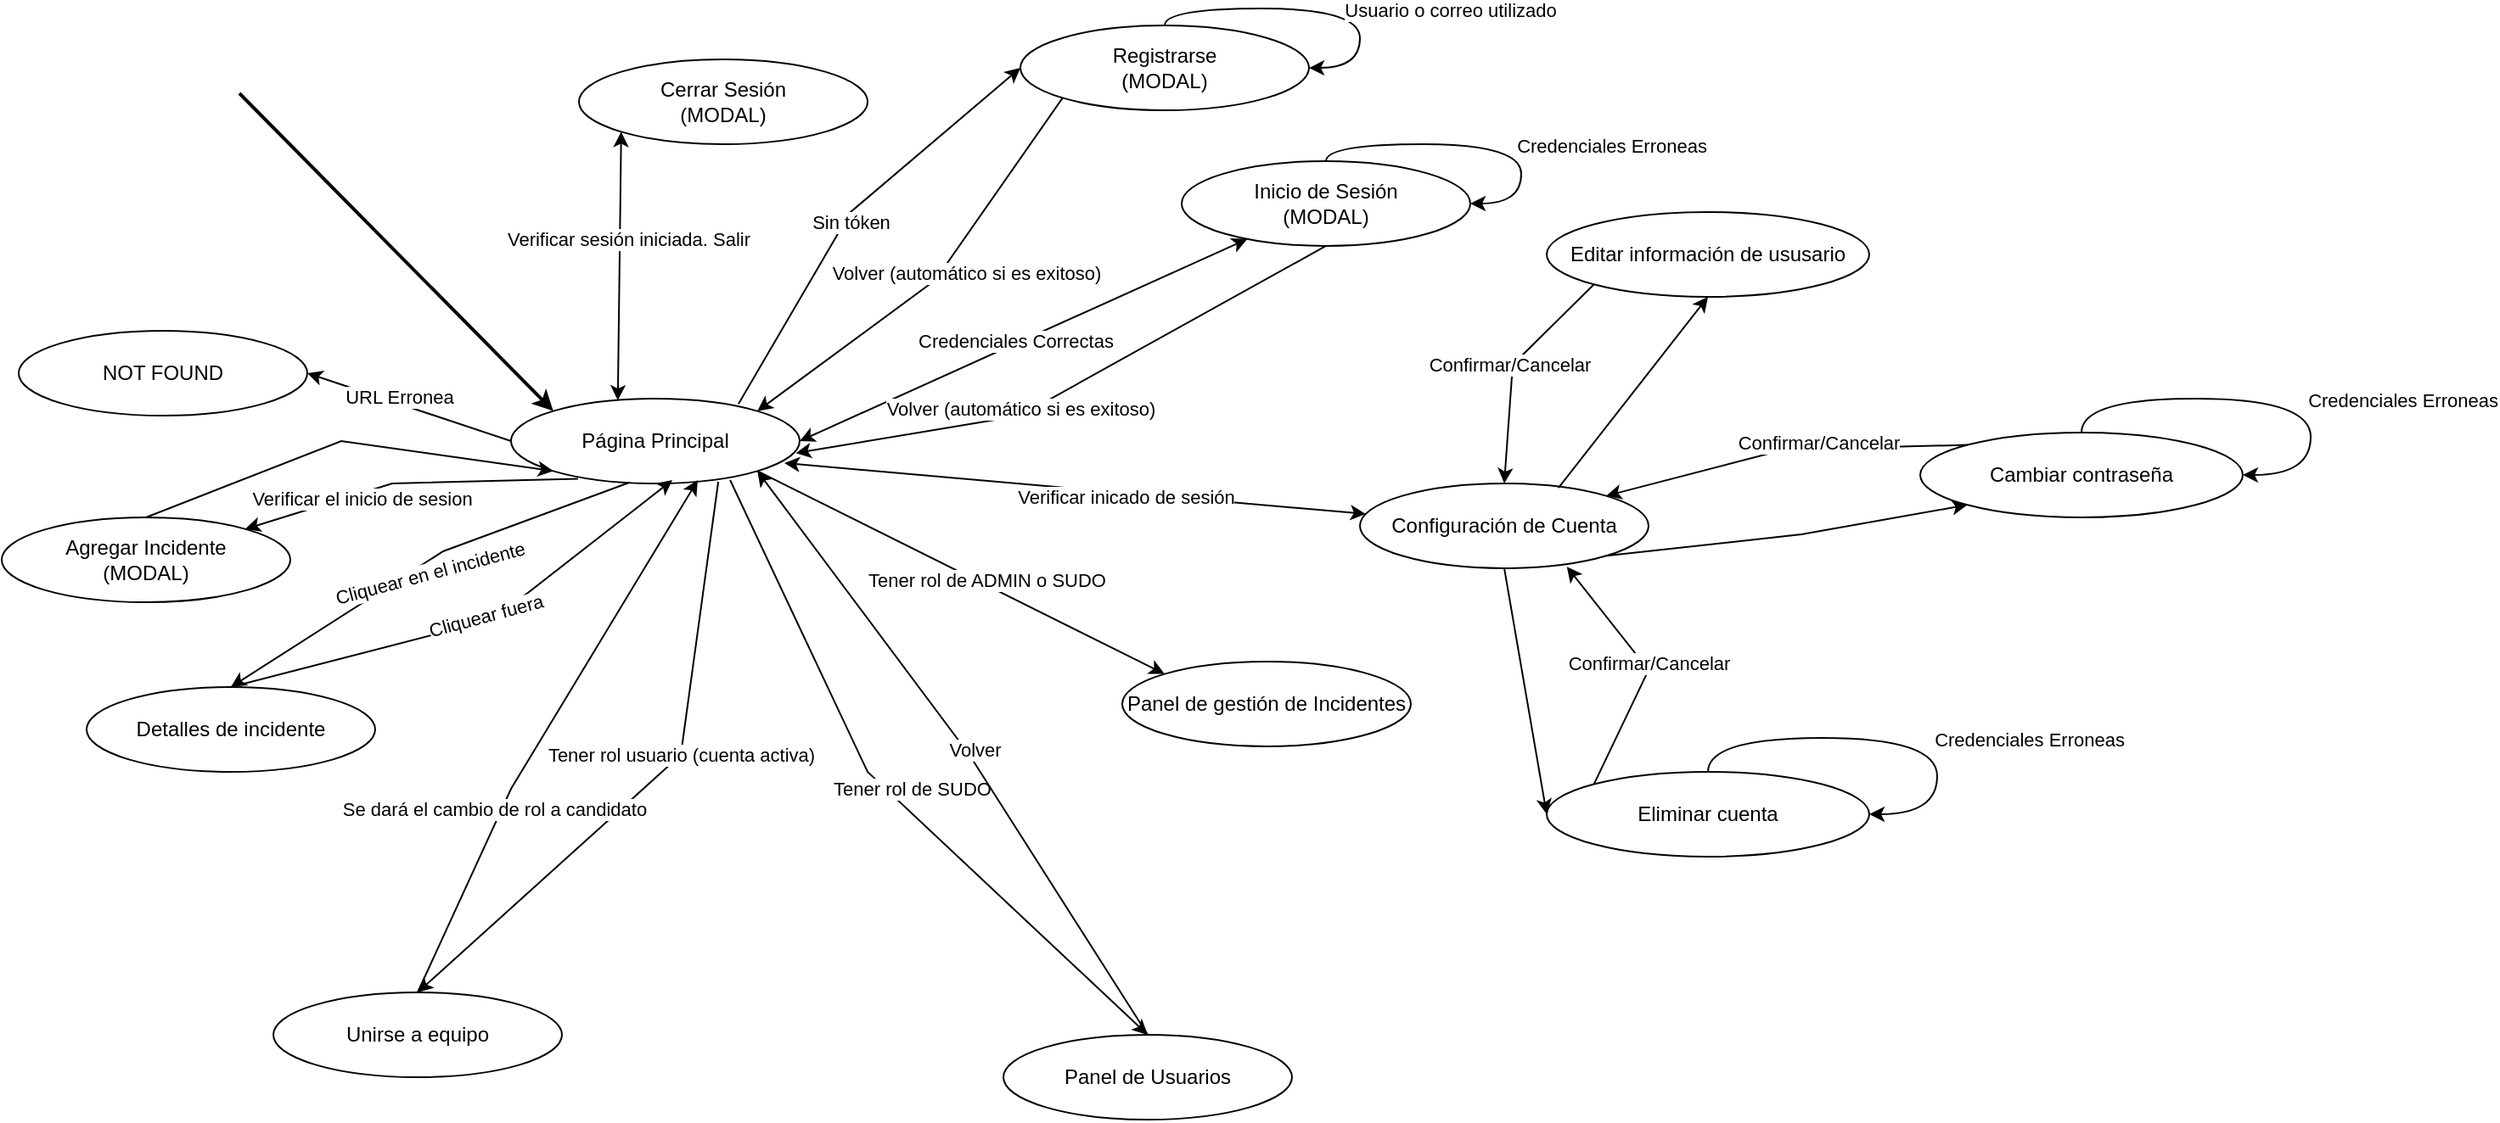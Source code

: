 <mxfile version="27.1.6" pages="2">
  <diagram id="QXpVz5kf48hBsTelKWeT" name="Navegación">
    <mxGraphModel grid="1" page="1" gridSize="10" guides="1" tooltips="1" connect="1" arrows="1" fold="1" pageScale="1" pageWidth="1920" pageHeight="1200" math="0" shadow="0">
      <root>
        <mxCell id="0" />
        <mxCell id="1" parent="0" />
        <mxCell id="euOIUFX-2tdkrU9297ve-6" style="rounded=0;orthogonalLoop=1;jettySize=auto;html=1;startArrow=classic;startFill=1;entryX=1;entryY=0.5;entryDx=0;entryDy=0;" edge="1" parent="1" source="euOIUFX-2tdkrU9297ve-1" target="euOIUFX-2tdkrU9297ve-5">
          <mxGeometry relative="1" as="geometry" />
        </mxCell>
        <mxCell id="euOIUFX-2tdkrU9297ve-7" value="Credenciales Correctas" style="edgeLabel;html=1;align=center;verticalAlign=middle;resizable=0;points=[];" connectable="0" vertex="1" parent="euOIUFX-2tdkrU9297ve-6">
          <mxGeometry x="0.133" y="-4" relative="1" as="geometry">
            <mxPoint x="14" y="-4" as="offset" />
          </mxGeometry>
        </mxCell>
        <mxCell id="euOIUFX-2tdkrU9297ve-11" value="NOT FOUND" style="ellipse;whiteSpace=wrap;html=1;" vertex="1" parent="1">
          <mxGeometry x="-150" y="160" width="170" height="50" as="geometry" />
        </mxCell>
        <mxCell id="euOIUFX-2tdkrU9297ve-3" style="rounded=0;orthogonalLoop=1;jettySize=auto;html=1;edgeStyle=orthogonalEdgeStyle;elbow=vertical;curved=1;exitX=0.5;exitY=0;exitDx=0;exitDy=0;entryX=1;entryY=0.5;entryDx=0;entryDy=0;" edge="1" parent="1" source="euOIUFX-2tdkrU9297ve-1" target="euOIUFX-2tdkrU9297ve-1">
          <mxGeometry relative="1" as="geometry">
            <mxPoint x="655" y="69.97" as="sourcePoint" />
            <mxPoint x="693.233" y="99.97" as="targetPoint" />
            <Array as="points">
              <mxPoint x="620" y="49.97" />
              <mxPoint x="735" y="49.97" />
              <mxPoint x="735" y="84.97" />
            </Array>
          </mxGeometry>
        </mxCell>
        <mxCell id="euOIUFX-2tdkrU9297ve-4" value="Credenciales Erroneas" style="edgeLabel;html=1;align=center;verticalAlign=middle;resizable=0;points=[];" connectable="0" vertex="1" parent="euOIUFX-2tdkrU9297ve-3">
          <mxGeometry x="0.232" y="-1" relative="1" as="geometry">
            <mxPoint x="61" as="offset" />
          </mxGeometry>
        </mxCell>
        <mxCell id="euOIUFX-2tdkrU9297ve-9" style="rounded=0;orthogonalLoop=1;jettySize=auto;html=1;entryX=0;entryY=1;entryDx=0;entryDy=0;startArrow=classic;startFill=1;exitX=0.37;exitY=0.021;exitDx=0;exitDy=0;exitPerimeter=0;" edge="1" parent="1" source="euOIUFX-2tdkrU9297ve-5" target="euOIUFX-2tdkrU9297ve-8">
          <mxGeometry relative="1" as="geometry" />
        </mxCell>
        <mxCell id="euOIUFX-2tdkrU9297ve-15" value="Verificar sesión iniciada. Salir" style="edgeLabel;html=1;align=center;verticalAlign=middle;resizable=0;points=[];fontFamily=Helvetica;fontSize=11;fontColor=default;labelBackgroundColor=default;" connectable="0" vertex="1" parent="euOIUFX-2tdkrU9297ve-9">
          <mxGeometry x="0.097" y="-4" relative="1" as="geometry">
            <mxPoint x="1" y="-8" as="offset" />
          </mxGeometry>
        </mxCell>
        <mxCell id="euOIUFX-2tdkrU9297ve-13" style="edgeStyle=none;shape=connector;rounded=0;orthogonalLoop=1;jettySize=auto;html=1;entryX=1;entryY=0.5;entryDx=0;entryDy=0;strokeColor=default;align=center;verticalAlign=middle;fontFamily=Helvetica;fontSize=11;fontColor=default;labelBackgroundColor=default;endArrow=classic;exitX=0;exitY=0.5;exitDx=0;exitDy=0;" edge="1" parent="1" source="euOIUFX-2tdkrU9297ve-5" target="euOIUFX-2tdkrU9297ve-11">
          <mxGeometry relative="1" as="geometry" />
        </mxCell>
        <mxCell id="euOIUFX-2tdkrU9297ve-14" value="URL Erronea" style="edgeLabel;html=1;align=center;verticalAlign=middle;resizable=0;points=[];fontFamily=Helvetica;fontSize=11;fontColor=default;labelBackgroundColor=default;" connectable="0" vertex="1" parent="euOIUFX-2tdkrU9297ve-13">
          <mxGeometry x="0.07" y="6" relative="1" as="geometry">
            <mxPoint y="-11" as="offset" />
          </mxGeometry>
        </mxCell>
        <mxCell id="euOIUFX-2tdkrU9297ve-18" style="edgeStyle=none;shape=connector;rounded=0;orthogonalLoop=1;jettySize=auto;html=1;strokeColor=default;align=center;verticalAlign=middle;fontFamily=Helvetica;fontSize=11;fontColor=default;labelBackgroundColor=default;endArrow=classic;startArrow=none;startFill=0;exitX=0.232;exitY=0.946;exitDx=0;exitDy=0;exitPerimeter=0;" edge="1" parent="1" source="euOIUFX-2tdkrU9297ve-5" target="euOIUFX-2tdkrU9297ve-16">
          <mxGeometry relative="1" as="geometry">
            <Array as="points">
              <mxPoint x="70" y="250" />
            </Array>
          </mxGeometry>
        </mxCell>
        <mxCell id="euOIUFX-2tdkrU9297ve-19" value="Verificar el inicio de sesion" style="edgeLabel;html=1;align=center;verticalAlign=middle;resizable=0;points=[];fontFamily=Helvetica;fontSize=11;fontColor=default;labelBackgroundColor=default;rotation=0;" connectable="0" vertex="1" parent="euOIUFX-2tdkrU9297ve-18">
          <mxGeometry x="-0.243" y="-2" relative="1" as="geometry">
            <mxPoint x="-52" y="12" as="offset" />
          </mxGeometry>
        </mxCell>
        <mxCell id="SierOBq4oJQnp51x7Pxe-1" style="edgeStyle=none;shape=connector;rounded=0;orthogonalLoop=1;jettySize=auto;html=1;strokeColor=default;align=center;verticalAlign=middle;fontFamily=Helvetica;fontSize=11;fontColor=default;labelBackgroundColor=default;endArrow=classic;startArrow=classic;startFill=1;exitX=0.947;exitY=0.76;exitDx=0;exitDy=0;exitPerimeter=0;" edge="1" parent="1" source="euOIUFX-2tdkrU9297ve-5" target="euOIUFX-2tdkrU9297ve-21">
          <mxGeometry relative="1" as="geometry" />
        </mxCell>
        <mxCell id="SierOBq4oJQnp51x7Pxe-2" value="Verificar inicado de sesión" style="edgeLabel;html=1;align=center;verticalAlign=middle;resizable=0;points=[];fontFamily=Helvetica;fontSize=11;fontColor=default;labelBackgroundColor=default;" connectable="0" vertex="1" parent="SierOBq4oJQnp51x7Pxe-1">
          <mxGeometry x="0.08" y="1" relative="1" as="geometry">
            <mxPoint x="16" y="5" as="offset" />
          </mxGeometry>
        </mxCell>
        <mxCell id="euOIUFX-2tdkrU9297ve-5" value="Página Principal" style="ellipse;whiteSpace=wrap;html=1;" vertex="1" parent="1">
          <mxGeometry x="140" y="200" width="170" height="50" as="geometry" />
        </mxCell>
        <mxCell id="euOIUFX-2tdkrU9297ve-8" value="Cerrar Sesión&lt;div&gt;(MODAL)&lt;/div&gt;" style="ellipse;whiteSpace=wrap;html=1;" vertex="1" parent="1">
          <mxGeometry x="180" width="170" height="50" as="geometry" />
        </mxCell>
        <mxCell id="euOIUFX-2tdkrU9297ve-1" value="Inicio de Sesión&lt;div&gt;(&lt;span style=&quot;background-color: transparent; color: light-dark(rgb(0, 0, 0), rgb(255, 255, 255));&quot;&gt;MODAL)&lt;/span&gt;&lt;/div&gt;" style="ellipse;whiteSpace=wrap;html=1;" vertex="1" parent="1">
          <mxGeometry x="535" y="59.97" width="170" height="50" as="geometry" />
        </mxCell>
        <mxCell id="euOIUFX-2tdkrU9297ve-16" value="Agregar Incidente&lt;div&gt;(MODAL)&lt;/div&gt;" style="ellipse;whiteSpace=wrap;html=1;" vertex="1" parent="1">
          <mxGeometry x="-160" y="270" width="170" height="50" as="geometry" />
        </mxCell>
        <mxCell id="euOIUFX-2tdkrU9297ve-17" value="" style="endArrow=classic;html=1;rounded=0;entryX=0;entryY=0;entryDx=0;entryDy=0;strokeWidth=2;" edge="1" parent="1" target="euOIUFX-2tdkrU9297ve-5">
          <mxGeometry width="50" height="50" relative="1" as="geometry">
            <mxPoint x="-20" y="20" as="sourcePoint" />
            <mxPoint x="190" y="100" as="targetPoint" />
          </mxGeometry>
        </mxCell>
        <mxCell id="euOIUFX-2tdkrU9297ve-21" value="Configuración de Cuenta" style="ellipse;whiteSpace=wrap;html=1;" vertex="1" parent="1">
          <mxGeometry x="640" y="249.97" width="170" height="50" as="geometry" />
        </mxCell>
        <mxCell id="6PelRgxP8lZhzbNkY9nI-2" value="Editar información de ususario" style="ellipse;whiteSpace=wrap;html=1;" vertex="1" parent="1">
          <mxGeometry x="750" y="89.97" width="190" height="50" as="geometry" />
        </mxCell>
        <mxCell id="6PelRgxP8lZhzbNkY9nI-3" style="edgeStyle=none;shape=connector;rounded=0;orthogonalLoop=1;jettySize=auto;html=1;strokeColor=default;align=center;verticalAlign=middle;fontFamily=Helvetica;fontSize=11;fontColor=default;labelBackgroundColor=default;endArrow=classic;startArrow=none;startFill=0;exitX=0.688;exitY=0.052;exitDx=0;exitDy=0;entryX=0.5;entryY=1;entryDx=0;entryDy=0;exitPerimeter=0;" edge="1" parent="1" source="euOIUFX-2tdkrU9297ve-21" target="6PelRgxP8lZhzbNkY9nI-2">
          <mxGeometry relative="1" as="geometry">
            <mxPoint x="427" y="221.97" as="sourcePoint" />
            <mxPoint x="694" y="297.97" as="targetPoint" />
          </mxGeometry>
        </mxCell>
        <mxCell id="hLvj-vfdnRgtoWXIa-qK-1" value="Registrarse&lt;br&gt;&lt;div&gt;(&lt;span style=&quot;background-color: transparent; color: light-dark(rgb(0, 0, 0), rgb(255, 255, 255));&quot;&gt;MODAL)&lt;/span&gt;&lt;/div&gt;" style="ellipse;whiteSpace=wrap;html=1;" vertex="1" parent="1">
          <mxGeometry x="440" y="-19.97" width="170" height="50" as="geometry" />
        </mxCell>
        <mxCell id="hLvj-vfdnRgtoWXIa-qK-2" style="edgeStyle=none;shape=connector;rounded=0;orthogonalLoop=1;jettySize=auto;html=1;strokeColor=default;align=center;verticalAlign=middle;fontFamily=Helvetica;fontSize=11;fontColor=default;labelBackgroundColor=default;endArrow=classic;startArrow=none;startFill=0;exitX=0.788;exitY=0.063;exitDx=0;exitDy=0;entryX=0;entryY=0.5;entryDx=0;entryDy=0;exitPerimeter=0;" edge="1" parent="1" source="euOIUFX-2tdkrU9297ve-5" target="hLvj-vfdnRgtoWXIa-qK-1">
          <mxGeometry relative="1" as="geometry">
            <mxPoint x="690" y="360" as="sourcePoint" />
            <mxPoint x="730" y="330" as="targetPoint" />
            <Array as="points">
              <mxPoint x="340" y="90" />
            </Array>
          </mxGeometry>
        </mxCell>
        <mxCell id="hLvj-vfdnRgtoWXIa-qK-4" value="Cambiar contraseña" style="ellipse;whiteSpace=wrap;html=1;" vertex="1" parent="1">
          <mxGeometry x="970" y="219.97" width="190" height="50" as="geometry" />
        </mxCell>
        <mxCell id="hLvj-vfdnRgtoWXIa-qK-8" style="shape=connector;rounded=0;orthogonalLoop=1;jettySize=auto;html=1;strokeColor=default;align=center;verticalAlign=middle;fontFamily=Helvetica;fontSize=11;fontColor=default;labelBackgroundColor=default;endArrow=classic;startArrow=none;startFill=0;exitX=1;exitY=1;exitDx=0;exitDy=0;entryX=0;entryY=1;entryDx=0;entryDy=0;" edge="1" parent="1" source="euOIUFX-2tdkrU9297ve-21" target="hLvj-vfdnRgtoWXIa-qK-4">
          <mxGeometry relative="1" as="geometry">
            <mxPoint x="830" y="294.97" as="sourcePoint" />
            <mxPoint x="865" y="269.97" as="targetPoint" />
            <Array as="points">
              <mxPoint x="900" y="280" />
            </Array>
          </mxGeometry>
        </mxCell>
        <mxCell id="hLvj-vfdnRgtoWXIa-qK-9" style="rounded=0;orthogonalLoop=1;jettySize=auto;html=1;edgeStyle=orthogonalEdgeStyle;elbow=vertical;curved=1;exitX=0.5;exitY=0;exitDx=0;exitDy=0;entryX=1;entryY=0.5;entryDx=0;entryDy=0;" edge="1" parent="1" source="hLvj-vfdnRgtoWXIa-qK-4" target="hLvj-vfdnRgtoWXIa-qK-4">
          <mxGeometry relative="1" as="geometry">
            <mxPoint x="1120" y="209.97" as="sourcePoint" />
            <mxPoint x="1205" y="234.97" as="targetPoint" />
            <Array as="points">
              <mxPoint x="1065" y="199.97" />
              <mxPoint x="1200" y="199.97" />
              <mxPoint x="1200" y="244.97" />
            </Array>
          </mxGeometry>
        </mxCell>
        <mxCell id="hLvj-vfdnRgtoWXIa-qK-10" value="Credenciales Erroneas" style="edgeLabel;html=1;align=center;verticalAlign=middle;resizable=0;points=[];" connectable="0" vertex="1" parent="hLvj-vfdnRgtoWXIa-qK-9">
          <mxGeometry x="0.232" y="-1" relative="1" as="geometry">
            <mxPoint x="61" as="offset" />
          </mxGeometry>
        </mxCell>
        <mxCell id="hLvj-vfdnRgtoWXIa-qK-11" style="shape=connector;rounded=0;orthogonalLoop=1;jettySize=auto;html=1;strokeColor=default;align=center;verticalAlign=middle;fontFamily=Helvetica;fontSize=11;fontColor=default;labelBackgroundColor=default;endArrow=classic;startArrow=none;startFill=0;exitX=0;exitY=0;exitDx=0;exitDy=0;entryX=1;entryY=0;entryDx=0;entryDy=0;" edge="1" parent="1" source="hLvj-vfdnRgtoWXIa-qK-4" target="euOIUFX-2tdkrU9297ve-21">
          <mxGeometry relative="1" as="geometry">
            <mxPoint x="930" y="392.97" as="sourcePoint" />
            <mxPoint x="1190" y="289.97" as="targetPoint" />
            <Array as="points">
              <mxPoint x="890" y="230" />
            </Array>
          </mxGeometry>
        </mxCell>
        <mxCell id="hLvj-vfdnRgtoWXIa-qK-3" value="Confirmar/Cancelar" style="edgeLabel;html=1;align=center;verticalAlign=middle;resizable=0;points=[];fontFamily=Helvetica;fontSize=11;fontColor=default;labelBackgroundColor=default;" connectable="0" vertex="1" parent="1">
          <mxGeometry x="910" y="239.97" as="geometry">
            <mxPoint y="-14" as="offset" />
          </mxGeometry>
        </mxCell>
        <mxCell id="hLvj-vfdnRgtoWXIa-qK-12" style="shape=connector;rounded=0;orthogonalLoop=1;jettySize=auto;html=1;strokeColor=default;align=center;verticalAlign=middle;fontFamily=Helvetica;fontSize=11;fontColor=default;labelBackgroundColor=default;endArrow=classic;startArrow=none;startFill=0;exitX=0;exitY=1;exitDx=0;exitDy=0;entryX=0.5;entryY=0;entryDx=0;entryDy=0;" edge="1" parent="1" source="6PelRgxP8lZhzbNkY9nI-2" target="euOIUFX-2tdkrU9297ve-21">
          <mxGeometry relative="1" as="geometry">
            <mxPoint x="945" y="219.97" as="sourcePoint" />
            <mxPoint x="720" y="304.97" as="targetPoint" />
            <Array as="points">
              <mxPoint x="730" y="180" />
            </Array>
          </mxGeometry>
        </mxCell>
        <mxCell id="hLvj-vfdnRgtoWXIa-qK-13" value="Confirmar/Cancelar" style="edgeLabel;html=1;align=center;verticalAlign=middle;resizable=0;points=[];fontFamily=Helvetica;fontSize=11;fontColor=default;labelBackgroundColor=default;" connectable="0" vertex="1" parent="1">
          <mxGeometry x="725" y="185" as="geometry">
            <mxPoint x="3" y="-5" as="offset" />
          </mxGeometry>
        </mxCell>
        <mxCell id="hLvj-vfdnRgtoWXIa-qK-14" value="Sin tóken" style="edgeLabel;html=1;align=center;verticalAlign=middle;resizable=0;points=[];" connectable="0" vertex="1" parent="1">
          <mxGeometry x="360" y="100" as="geometry">
            <mxPoint x="-20" y="-4" as="offset" />
          </mxGeometry>
        </mxCell>
        <mxCell id="hLvj-vfdnRgtoWXIa-qK-15" style="rounded=0;orthogonalLoop=1;jettySize=auto;html=1;edgeStyle=orthogonalEdgeStyle;elbow=vertical;curved=1;exitX=0.5;exitY=0;exitDx=0;exitDy=0;entryX=1;entryY=0.5;entryDx=0;entryDy=0;" edge="1" parent="1" source="hLvj-vfdnRgtoWXIa-qK-1" target="hLvj-vfdnRgtoWXIa-qK-1">
          <mxGeometry relative="1" as="geometry">
            <mxPoint x="525" y="-19.97" as="sourcePoint" />
            <mxPoint x="610" y="5.03" as="targetPoint" />
            <Array as="points">
              <mxPoint x="525" y="-29.97" />
              <mxPoint x="640" y="-29.97" />
              <mxPoint x="640" y="5.03" />
            </Array>
          </mxGeometry>
        </mxCell>
        <mxCell id="hLvj-vfdnRgtoWXIa-qK-16" value="Usuario o correo utilizado" style="edgeLabel;html=1;align=center;verticalAlign=middle;resizable=0;points=[];" connectable="0" vertex="1" parent="hLvj-vfdnRgtoWXIa-qK-15">
          <mxGeometry x="0.232" y="-1" relative="1" as="geometry">
            <mxPoint x="61" as="offset" />
          </mxGeometry>
        </mxCell>
        <mxCell id="hLvj-vfdnRgtoWXIa-qK-17" style="edgeStyle=none;shape=connector;rounded=0;orthogonalLoop=1;jettySize=auto;html=1;strokeColor=default;align=center;verticalAlign=middle;fontFamily=Helvetica;fontSize=11;fontColor=default;labelBackgroundColor=default;endArrow=none;startArrow=classic;startFill=1;exitX=1;exitY=0;exitDx=0;exitDy=0;entryX=0;entryY=1;entryDx=0;entryDy=0;" edge="1" parent="1" source="euOIUFX-2tdkrU9297ve-5" target="hLvj-vfdnRgtoWXIa-qK-1">
          <mxGeometry relative="1" as="geometry">
            <mxPoint x="360" y="272" as="sourcePoint" />
            <mxPoint x="585" y="130" as="targetPoint" />
            <Array as="points">
              <mxPoint x="390" y="130" />
            </Array>
          </mxGeometry>
        </mxCell>
        <mxCell id="hLvj-vfdnRgtoWXIa-qK-18" value="Volver (automático si es exitoso)" style="edgeLabel;html=1;align=center;verticalAlign=middle;resizable=0;points=[];" connectable="0" vertex="1" parent="1">
          <mxGeometry x="400" y="130" as="geometry">
            <mxPoint x="8" y="-4" as="offset" />
          </mxGeometry>
        </mxCell>
        <mxCell id="hLvj-vfdnRgtoWXIa-qK-19" value="Panel de Usuarios" style="ellipse;whiteSpace=wrap;html=1;" vertex="1" parent="1">
          <mxGeometry x="430" y="575" width="170" height="50" as="geometry" />
        </mxCell>
        <mxCell id="hLvj-vfdnRgtoWXIa-qK-20" style="edgeStyle=none;shape=connector;rounded=0;orthogonalLoop=1;jettySize=auto;html=1;strokeColor=default;align=center;verticalAlign=middle;fontFamily=Helvetica;fontSize=11;fontColor=default;labelBackgroundColor=default;endArrow=classic;startArrow=none;startFill=0;exitX=0.5;exitY=0;exitDx=0;exitDy=0;entryX=0;entryY=1;entryDx=0;entryDy=0;" edge="1" parent="1" source="euOIUFX-2tdkrU9297ve-16" target="euOIUFX-2tdkrU9297ve-5">
          <mxGeometry relative="1" as="geometry">
            <mxPoint x="228" y="380" as="sourcePoint" />
            <mxPoint x="150" y="550" as="targetPoint" />
            <Array as="points">
              <mxPoint x="40" y="225" />
            </Array>
          </mxGeometry>
        </mxCell>
        <mxCell id="hLvj-vfdnRgtoWXIa-qK-22" value="Panel de gestión de Incidentes" style="ellipse;whiteSpace=wrap;html=1;" vertex="1" parent="1">
          <mxGeometry x="500" y="354.97" width="170" height="50" as="geometry" />
        </mxCell>
        <mxCell id="hLvj-vfdnRgtoWXIa-qK-24" value="Detalles de incidente" style="ellipse;whiteSpace=wrap;html=1;" vertex="1" parent="1">
          <mxGeometry x="-110" y="370" width="170" height="50" as="geometry" />
        </mxCell>
        <mxCell id="hLvj-vfdnRgtoWXIa-qK-25" value="Eliminar cuenta" style="ellipse;whiteSpace=wrap;html=1;" vertex="1" parent="1">
          <mxGeometry x="750" y="419.97" width="190" height="50" as="geometry" />
        </mxCell>
        <mxCell id="hLvj-vfdnRgtoWXIa-qK-26" style="rounded=0;orthogonalLoop=1;jettySize=auto;html=1;edgeStyle=orthogonalEdgeStyle;elbow=vertical;curved=1;exitX=0.5;exitY=0;exitDx=0;exitDy=0;entryX=1;entryY=0.5;entryDx=0;entryDy=0;" edge="1" parent="1" source="hLvj-vfdnRgtoWXIa-qK-25" target="hLvj-vfdnRgtoWXIa-qK-25">
          <mxGeometry relative="1" as="geometry">
            <mxPoint x="900" y="409.97" as="sourcePoint" />
            <mxPoint x="985" y="434.97" as="targetPoint" />
            <Array as="points">
              <mxPoint x="845" y="399.97" />
              <mxPoint x="980" y="399.97" />
              <mxPoint x="980" y="444.97" />
            </Array>
          </mxGeometry>
        </mxCell>
        <mxCell id="hLvj-vfdnRgtoWXIa-qK-27" value="Credenciales Erroneas" style="edgeLabel;html=1;align=center;verticalAlign=middle;resizable=0;points=[];" connectable="0" vertex="1" parent="hLvj-vfdnRgtoWXIa-qK-26">
          <mxGeometry x="0.232" y="-1" relative="1" as="geometry">
            <mxPoint x="61" as="offset" />
          </mxGeometry>
        </mxCell>
        <mxCell id="hLvj-vfdnRgtoWXIa-qK-28" style="shape=connector;rounded=0;orthogonalLoop=1;jettySize=auto;html=1;strokeColor=default;align=center;verticalAlign=middle;fontFamily=Helvetica;fontSize=11;fontColor=default;labelBackgroundColor=default;endArrow=classic;startArrow=none;startFill=0;exitX=0.5;exitY=1;exitDx=0;exitDy=0;entryX=0;entryY=0.5;entryDx=0;entryDy=0;" edge="1" parent="1" source="euOIUFX-2tdkrU9297ve-21" target="hLvj-vfdnRgtoWXIa-qK-25">
          <mxGeometry relative="1" as="geometry">
            <mxPoint x="980" y="492.97" as="sourcePoint" />
            <mxPoint x="1060" y="469.97" as="targetPoint" />
          </mxGeometry>
        </mxCell>
        <mxCell id="hLvj-vfdnRgtoWXIa-qK-30" style="shape=connector;rounded=0;orthogonalLoop=1;jettySize=auto;html=1;strokeColor=default;align=center;verticalAlign=middle;fontFamily=Helvetica;fontSize=11;fontColor=default;labelBackgroundColor=default;endArrow=classic;startArrow=none;startFill=0;exitX=0;exitY=0;exitDx=0;exitDy=0;entryX=0.717;entryY=0.983;entryDx=0;entryDy=0;entryPerimeter=0;" edge="1" parent="1" source="hLvj-vfdnRgtoWXIa-qK-25" target="euOIUFX-2tdkrU9297ve-21">
          <mxGeometry relative="1" as="geometry">
            <mxPoint x="1125" y="592.97" as="sourcePoint" />
            <mxPoint x="820" y="359.97" as="targetPoint" />
            <Array as="points">
              <mxPoint x="810" y="360" />
            </Array>
          </mxGeometry>
        </mxCell>
        <mxCell id="hLvj-vfdnRgtoWXIa-qK-31" style="edgeStyle=none;shape=connector;rounded=0;orthogonalLoop=1;jettySize=auto;html=1;strokeColor=default;align=center;verticalAlign=middle;fontFamily=Helvetica;fontSize=11;fontColor=default;labelBackgroundColor=default;endArrow=none;startArrow=classic;startFill=1;exitX=0;exitY=0;exitDx=0;exitDy=0;entryX=1;entryY=1;entryDx=0;entryDy=0;" edge="1" parent="1" source="hLvj-vfdnRgtoWXIa-qK-22" target="euOIUFX-2tdkrU9297ve-5">
          <mxGeometry relative="1" as="geometry">
            <mxPoint x="370" y="300" as="sourcePoint" />
            <mxPoint x="597" y="352" as="targetPoint" />
          </mxGeometry>
        </mxCell>
        <mxCell id="hLvj-vfdnRgtoWXIa-qK-32" value="Tener rol de ADMIN o SUDO" style="edgeLabel;html=1;align=center;verticalAlign=middle;resizable=0;points=[];fontFamily=Helvetica;fontSize=11;fontColor=default;labelBackgroundColor=default;" connectable="0" vertex="1" parent="hLvj-vfdnRgtoWXIa-qK-31">
          <mxGeometry x="0.08" y="1" relative="1" as="geometry">
            <mxPoint x="25" y="8" as="offset" />
          </mxGeometry>
        </mxCell>
        <mxCell id="hLvj-vfdnRgtoWXIa-qK-33" style="edgeStyle=none;shape=connector;rounded=0;orthogonalLoop=1;jettySize=auto;html=1;strokeColor=default;align=center;verticalAlign=middle;fontFamily=Helvetica;fontSize=11;fontColor=default;labelBackgroundColor=default;endArrow=none;startArrow=classic;startFill=1;exitX=0.5;exitY=0;exitDx=0;exitDy=0;entryX=0.759;entryY=0.96;entryDx=0;entryDy=0;entryPerimeter=0;" edge="1" parent="1" source="hLvj-vfdnRgtoWXIa-qK-19" target="euOIUFX-2tdkrU9297ve-5">
          <mxGeometry relative="1" as="geometry">
            <mxPoint x="830" y="587" as="sourcePoint" />
            <mxPoint x="500" y="380" as="targetPoint" />
            <Array as="points">
              <mxPoint x="350" y="420" />
            </Array>
          </mxGeometry>
        </mxCell>
        <mxCell id="hLvj-vfdnRgtoWXIa-qK-34" value="Tener rol de SUDO" style="edgeLabel;html=1;align=center;verticalAlign=middle;resizable=0;points=[];fontFamily=Helvetica;fontSize=11;fontColor=default;labelBackgroundColor=default;" connectable="0" vertex="1" parent="hLvj-vfdnRgtoWXIa-qK-33">
          <mxGeometry x="0.08" y="1" relative="1" as="geometry">
            <mxPoint x="25" y="8" as="offset" />
          </mxGeometry>
        </mxCell>
        <mxCell id="hLvj-vfdnRgtoWXIa-qK-35" style="edgeStyle=none;shape=connector;rounded=0;orthogonalLoop=1;jettySize=auto;html=1;strokeColor=default;align=center;verticalAlign=middle;fontFamily=Helvetica;fontSize=11;fontColor=default;labelBackgroundColor=default;endArrow=none;startArrow=classic;startFill=1;exitX=0.5;exitY=0;exitDx=0;exitDy=0;entryX=0.411;entryY=0.987;entryDx=0;entryDy=0;entryPerimeter=0;" edge="1" parent="1" source="hLvj-vfdnRgtoWXIa-qK-24" target="euOIUFX-2tdkrU9297ve-5">
          <mxGeometry relative="1" as="geometry">
            <mxPoint x="581" y="692" as="sourcePoint" />
            <mxPoint x="400" y="440" as="targetPoint" />
            <Array as="points">
              <mxPoint x="100" y="290" />
            </Array>
          </mxGeometry>
        </mxCell>
        <mxCell id="hLvj-vfdnRgtoWXIa-qK-36" value="Cliquear en el incidente" style="edgeLabel;html=1;align=center;verticalAlign=middle;resizable=0;points=[];fontFamily=Helvetica;fontSize=11;fontColor=default;labelBackgroundColor=default;rotation=-15;" connectable="0" vertex="1" parent="hLvj-vfdnRgtoWXIa-qK-35">
          <mxGeometry x="0.08" y="1" relative="1" as="geometry">
            <mxPoint x="-4" y="11" as="offset" />
          </mxGeometry>
        </mxCell>
        <mxCell id="hLvj-vfdnRgtoWXIa-qK-39" value="Unirse a equipo" style="ellipse;whiteSpace=wrap;html=1;" vertex="1" parent="1">
          <mxGeometry y="550" width="170" height="50" as="geometry" />
        </mxCell>
        <mxCell id="hLvj-vfdnRgtoWXIa-qK-40" style="edgeStyle=none;shape=connector;rounded=0;orthogonalLoop=1;jettySize=auto;html=1;strokeColor=default;align=center;verticalAlign=middle;fontFamily=Helvetica;fontSize=11;fontColor=default;labelBackgroundColor=default;endArrow=none;startArrow=classic;startFill=1;exitX=0.5;exitY=0;exitDx=0;exitDy=0;entryX=0.718;entryY=0.98;entryDx=0;entryDy=0;entryPerimeter=0;" edge="1" parent="1" source="hLvj-vfdnRgtoWXIa-qK-39" target="euOIUFX-2tdkrU9297ve-5">
          <mxGeometry relative="1" as="geometry">
            <mxPoint x="681" y="912" as="sourcePoint" />
            <mxPoint x="354" y="470" as="targetPoint" />
            <Array as="points">
              <mxPoint x="240" y="410" />
            </Array>
          </mxGeometry>
        </mxCell>
        <mxCell id="hLvj-vfdnRgtoWXIa-qK-41" value="Tener rol usuario (cuenta activa)" style="edgeLabel;html=1;align=center;verticalAlign=middle;resizable=0;points=[];fontFamily=Helvetica;fontSize=11;fontColor=default;labelBackgroundColor=default;rotation=0;" connectable="0" vertex="1" parent="hLvj-vfdnRgtoWXIa-qK-40">
          <mxGeometry x="0.08" y="1" relative="1" as="geometry">
            <mxPoint x="7" y="-5" as="offset" />
          </mxGeometry>
        </mxCell>
        <mxCell id="hLvj-vfdnRgtoWXIa-qK-42" style="edgeStyle=none;shape=connector;rounded=0;orthogonalLoop=1;jettySize=auto;html=1;strokeColor=default;align=center;verticalAlign=middle;fontFamily=Helvetica;fontSize=11;fontColor=default;labelBackgroundColor=default;endArrow=none;startArrow=classic;startFill=1;exitX=0.559;exitY=0.96;exitDx=0;exitDy=0;entryX=0.5;entryY=0;entryDx=0;entryDy=0;exitPerimeter=0;" edge="1" parent="1" source="euOIUFX-2tdkrU9297ve-5" target="hLvj-vfdnRgtoWXIa-qK-24">
          <mxGeometry relative="1" as="geometry">
            <mxPoint x="220" y="750" as="sourcePoint" />
            <mxPoint x="249" y="480" as="targetPoint" />
            <Array as="points">
              <mxPoint x="130" y="330" />
            </Array>
          </mxGeometry>
        </mxCell>
        <mxCell id="hLvj-vfdnRgtoWXIa-qK-43" value="Cliquear fuera" style="edgeLabel;html=1;align=center;verticalAlign=middle;resizable=0;points=[];fontFamily=Helvetica;fontSize=11;fontColor=default;labelBackgroundColor=default;rotation=-15;" connectable="0" vertex="1" parent="hLvj-vfdnRgtoWXIa-qK-42">
          <mxGeometry x="0.08" y="1" relative="1" as="geometry">
            <mxPoint x="19" y="-9" as="offset" />
          </mxGeometry>
        </mxCell>
        <mxCell id="hLvj-vfdnRgtoWXIa-qK-46" style="edgeStyle=none;shape=connector;rounded=0;orthogonalLoop=1;jettySize=auto;html=1;strokeColor=default;align=center;verticalAlign=middle;fontFamily=Helvetica;fontSize=11;fontColor=default;labelBackgroundColor=default;endArrow=none;startArrow=classic;startFill=1;exitX=0.647;exitY=0.96;exitDx=0;exitDy=0;entryX=0.5;entryY=0;entryDx=0;entryDy=0;exitPerimeter=0;" edge="1" parent="1" source="euOIUFX-2tdkrU9297ve-5" target="hLvj-vfdnRgtoWXIa-qK-39">
          <mxGeometry relative="1" as="geometry">
            <mxPoint x="440" y="731" as="sourcePoint" />
            <mxPoint x="347" y="530" as="targetPoint" />
            <Array as="points">
              <mxPoint x="140" y="430" />
            </Array>
          </mxGeometry>
        </mxCell>
        <mxCell id="hLvj-vfdnRgtoWXIa-qK-47" value="Se dará el cambio de rol a candidato" style="edgeLabel;html=1;align=center;verticalAlign=middle;resizable=0;points=[];fontFamily=Helvetica;fontSize=11;fontColor=default;labelBackgroundColor=default;rotation=0;" connectable="0" vertex="1" parent="hLvj-vfdnRgtoWXIa-qK-46">
          <mxGeometry x="0.08" y="1" relative="1" as="geometry">
            <mxPoint x="-25" y="34" as="offset" />
          </mxGeometry>
        </mxCell>
        <mxCell id="hLvj-vfdnRgtoWXIa-qK-49" style="edgeStyle=none;shape=connector;rounded=0;orthogonalLoop=1;jettySize=auto;html=1;strokeColor=default;align=center;verticalAlign=middle;fontFamily=Helvetica;fontSize=11;fontColor=default;labelBackgroundColor=default;endArrow=none;startArrow=classic;startFill=1;exitX=1;exitY=1;exitDx=0;exitDy=0;entryX=0.5;entryY=0;entryDx=0;entryDy=0;" edge="1" parent="1" source="euOIUFX-2tdkrU9297ve-5" target="hLvj-vfdnRgtoWXIa-qK-19">
          <mxGeometry relative="1" as="geometry">
            <mxPoint x="386" y="512" as="sourcePoint" />
            <mxPoint x="300" y="340" as="targetPoint" />
            <Array as="points">
              <mxPoint x="410" y="410" />
            </Array>
          </mxGeometry>
        </mxCell>
        <mxCell id="hLvj-vfdnRgtoWXIa-qK-50" value="Volver" style="edgeLabel;html=1;align=center;verticalAlign=middle;resizable=0;points=[];fontFamily=Helvetica;fontSize=11;fontColor=default;labelBackgroundColor=default;" connectable="0" vertex="1" parent="hLvj-vfdnRgtoWXIa-qK-49">
          <mxGeometry x="0.08" y="1" relative="1" as="geometry">
            <mxPoint x="-3" y="-11" as="offset" />
          </mxGeometry>
        </mxCell>
        <mxCell id="hLvj-vfdnRgtoWXIa-qK-51" style="edgeStyle=none;shape=connector;rounded=0;orthogonalLoop=1;jettySize=auto;html=1;strokeColor=default;align=center;verticalAlign=middle;fontFamily=Helvetica;fontSize=11;fontColor=default;labelBackgroundColor=default;endArrow=none;startArrow=classic;startFill=1;exitX=0.987;exitY=0.642;exitDx=0;exitDy=0;entryX=0.5;entryY=1;entryDx=0;entryDy=0;exitPerimeter=0;" edge="1" parent="1" source="euOIUFX-2tdkrU9297ve-5" target="euOIUFX-2tdkrU9297ve-1">
          <mxGeometry relative="1" as="geometry">
            <mxPoint x="295" y="217" as="sourcePoint" />
            <mxPoint x="475" y="33" as="targetPoint" />
            <Array as="points">
              <mxPoint x="440" y="210" />
            </Array>
          </mxGeometry>
        </mxCell>
        <mxCell id="hLvj-vfdnRgtoWXIa-qK-52" value="Volver (automático si es exitoso)" style="edgeLabel;html=1;align=center;verticalAlign=middle;resizable=0;points=[];" connectable="0" vertex="1" parent="1">
          <mxGeometry x="460" y="210" as="geometry">
            <mxPoint x="-20" y="-4" as="offset" />
          </mxGeometry>
        </mxCell>
        <mxCell id="hLvj-vfdnRgtoWXIa-qK-29" value="Confirmar/Cancelar" style="edgeLabel;html=1;align=center;verticalAlign=middle;resizable=0;points=[];fontFamily=Helvetica;fontSize=11;fontColor=default;labelBackgroundColor=default;" connectable="0" vertex="1" parent="1">
          <mxGeometry x="810" y="370" as="geometry">
            <mxPoint y="-14" as="offset" />
          </mxGeometry>
        </mxCell>
      </root>
    </mxGraphModel>
  </diagram>
  <diagram name="Clases" id="OZyntbPYSALur4ZI8308">
    <mxGraphModel grid="1" page="1" gridSize="10" guides="1" tooltips="1" connect="1" arrows="1" fold="1" pageScale="1" pageWidth="1920" pageHeight="1200" math="0" shadow="0">
      <root>
        <mxCell id="0" />
        <mxCell id="1" parent="0" />
        <mxCell id="tLNusOhmUGJuA9va8FLJ-2" value="&lt;p style=&quot;margin: 4px 0px 0px;&quot;&gt;&lt;b&gt;Body2&lt;/b&gt;&lt;/p&gt;" style="verticalAlign=middle;align=center;overflow=fill;html=1;whiteSpace=wrap;" vertex="1" parent="1">
          <mxGeometry x="540" y="360" width="190" height="60" as="geometry" />
        </mxCell>
        <mxCell id="ZrUW-AQ-_S_yrpGVjARl-1" value="entidad" style="shape=umlFrame;whiteSpace=wrap;html=1;pointerEvents=0;width=90;height=30;" vertex="1" parent="1">
          <mxGeometry x="480" y="80" width="720" height="680" as="geometry" />
        </mxCell>
        <mxCell id="TcOBsyF36D6IhU-frCgw-1" value="controller" style="shape=umlFrame;whiteSpace=wrap;html=1;pointerEvents=0;width=90;height=30;" vertex="1" parent="1">
          <mxGeometry x="500" y="130" width="290" height="360" as="geometry" />
        </mxCell>
        <mxCell id="TcOBsyF36D6IhU-frCgw-2" value="&lt;p style=&quot;margin: 4px 0px 0px;&quot;&gt;&lt;b&gt;Body1&lt;/b&gt;&lt;/p&gt;" style="verticalAlign=middle;align=center;overflow=fill;html=1;whiteSpace=wrap;" vertex="1" parent="1">
          <mxGeometry x="550" y="370" width="190" height="60" as="geometry" />
        </mxCell>
        <mxCell id="TcOBsyF36D6IhU-frCgw-3" value="&lt;p style=&quot;margin: 4px 0px 0px;&quot;&gt;&lt;b&gt;Body0&lt;/b&gt;&lt;/p&gt;" style="verticalAlign=middle;align=center;overflow=fill;html=1;whiteSpace=wrap;" vertex="1" parent="1">
          <mxGeometry x="560" y="380" width="190" height="60" as="geometry" />
        </mxCell>
        <mxCell id="TcOBsyF36D6IhU-frCgw-4" value="domain" style="shape=umlFrame;whiteSpace=wrap;html=1;pointerEvents=0;width=90;height=30;" vertex="1" parent="1">
          <mxGeometry x="500" y="560" width="290" height="160" as="geometry" />
        </mxCell>
        <mxCell id="TcOBsyF36D6IhU-frCgw-18" style="edgeStyle=orthogonalEdgeStyle;rounded=0;orthogonalLoop=1;jettySize=auto;html=1;entryX=0;entryY=0.5;entryDx=0;entryDy=0;startArrow=classic;startFill=1;exitX=1;exitY=0.412;exitDx=0;exitDy=0;exitPerimeter=0;" edge="1" parent="1" source="TcOBsyF36D6IhU-frCgw-6" target="TcOBsyF36D6IhU-frCgw-15">
          <mxGeometry relative="1" as="geometry" />
        </mxCell>
        <mxCell id="TcOBsyF36D6IhU-frCgw-5" value="service" style="shape=umlFrame;whiteSpace=wrap;html=1;pointerEvents=0;width=90;height=30;" vertex="1" parent="1">
          <mxGeometry x="870" y="560" width="290" height="160" as="geometry" />
        </mxCell>
        <mxCell id="TcOBsyF36D6IhU-frCgw-6" value="repository" style="shape=umlFrame;whiteSpace=wrap;html=1;pointerEvents=0;width=90;height=30;" vertex="1" parent="1">
          <mxGeometry x="870" y="130" width="290" height="360" as="geometry" />
        </mxCell>
        <mxCell id="TcOBsyF36D6IhU-frCgw-7" value="body" style="shape=umlFrame;whiteSpace=wrap;html=1;pointerEvents=0;width=90;height=30;" vertex="1" parent="1">
          <mxGeometry x="520" y="310" width="250" height="150" as="geometry" />
        </mxCell>
        <mxCell id="TcOBsyF36D6IhU-frCgw-8" value="&lt;p style=&quot;margin: 4px 0px 0px;&quot;&gt;&lt;b&gt;EntityController&lt;/b&gt;&lt;/p&gt;" style="verticalAlign=middle;align=center;overflow=fill;html=1;whiteSpace=wrap;" vertex="1" parent="1">
          <mxGeometry x="550" y="200" width="190" height="60" as="geometry" />
        </mxCell>
        <mxCell id="TcOBsyF36D6IhU-frCgw-9" value="&lt;p style=&quot;margin: 4px 0px 0px;&quot;&gt;&lt;b&gt;Entidad&lt;/b&gt;&lt;/p&gt;" style="verticalAlign=middle;align=center;overflow=fill;html=1;whiteSpace=wrap;" vertex="1" parent="1">
          <mxGeometry x="550" y="630" width="190" height="60" as="geometry" />
        </mxCell>
        <mxCell id="TcOBsyF36D6IhU-frCgw-10" value="&lt;p style=&quot;margin: 4px 0px 0px;&quot;&gt;&lt;b&gt;EntityRepository&lt;/b&gt;&lt;/p&gt;" style="verticalAlign=middle;align=center;overflow=fill;html=1;whiteSpace=wrap;" vertex="1" parent="1">
          <mxGeometry x="920" y="200" width="190" height="60" as="geometry" />
        </mxCell>
        <mxCell id="TcOBsyF36D6IhU-frCgw-11" value="entity" style="shape=umlFrame;whiteSpace=wrap;html=1;pointerEvents=0;width=90;height=30;" vertex="1" parent="1">
          <mxGeometry x="890" y="310" width="250" height="150" as="geometry" />
        </mxCell>
        <mxCell id="TcOBsyF36D6IhU-frCgw-12" value="&lt;p style=&quot;margin: 4px 0px 0px;&quot;&gt;&lt;b&gt;Entity&lt;/b&gt;&lt;/p&gt;" style="verticalAlign=middle;align=center;overflow=fill;html=1;whiteSpace=wrap;" vertex="1" parent="1">
          <mxGeometry x="920" y="370" width="190" height="60" as="geometry" />
        </mxCell>
        <mxCell id="TcOBsyF36D6IhU-frCgw-13" value="&lt;p style=&quot;margin: 4px 0px 0px;&quot;&gt;&lt;b&gt;EntityService&lt;/b&gt;&lt;/p&gt;" style="verticalAlign=middle;align=center;overflow=fill;html=1;whiteSpace=wrap;" vertex="1" parent="1">
          <mxGeometry x="920" y="630" width="190" height="60" as="geometry" />
        </mxCell>
        <mxCell id="TcOBsyF36D6IhU-frCgw-15" value="&lt;p style=&quot;margin: 4px 0px 0px;&quot;&gt;&lt;b&gt;&lt;font style=&quot;font-size: 30px;&quot;&gt;&lt;br&gt;&lt;/font&gt;&lt;/b&gt;&lt;/p&gt;&lt;p style=&quot;margin: 4px 0px 0px;&quot;&gt;&lt;b&gt;&lt;font style=&quot;font-size: 30px;&quot;&gt;&lt;br&gt;&lt;/font&gt;&lt;/b&gt;&lt;/p&gt;&lt;p style=&quot;margin: 4px 0px 0px;&quot;&gt;&lt;b&gt;&lt;font style=&quot;font-size: 30px;&quot;&gt;&lt;br&gt;&lt;/font&gt;&lt;/b&gt;&lt;/p&gt;&lt;p style=&quot;margin: 4px 0px 0px;&quot;&gt;&lt;b&gt;&lt;font style=&quot;font-size: 30px;&quot;&gt;&lt;br&gt;&lt;/font&gt;&lt;/b&gt;&lt;/p&gt;&lt;p style=&quot;margin: 4px 0px 0px;&quot;&gt;&lt;b&gt;&lt;font style=&quot;font-size: 30px;&quot;&gt;BASE DE DATOS&lt;/font&gt;&lt;/b&gt;&lt;/p&gt;" style="verticalAlign=middle;align=center;overflow=fill;html=1;whiteSpace=wrap;labelPosition=center;verticalLabelPosition=middle;" vertex="1" parent="1">
          <mxGeometry x="1330" y="225" width="290" height="370" as="geometry" />
        </mxCell>
        <mxCell id="TcOBsyF36D6IhU-frCgw-16" value="&lt;p style=&quot;margin: 4px 0px 0px;&quot;&gt;&lt;b&gt;&lt;font style=&quot;font-size: 30px;&quot;&gt;&lt;br&gt;&lt;/font&gt;&lt;/b&gt;&lt;/p&gt;&lt;p style=&quot;margin: 4px 0px 0px;&quot;&gt;&lt;b&gt;&lt;font style=&quot;font-size: 30px;&quot;&gt;&lt;br&gt;&lt;/font&gt;&lt;/b&gt;&lt;/p&gt;&lt;p style=&quot;margin: 4px 0px 0px;&quot;&gt;&lt;b&gt;&lt;font style=&quot;font-size: 30px;&quot;&gt;&lt;br&gt;&lt;/font&gt;&lt;/b&gt;&lt;/p&gt;&lt;p style=&quot;margin: 4px 0px 0px;&quot;&gt;&lt;b&gt;&lt;font style=&quot;font-size: 30px;&quot;&gt;&lt;br&gt;&lt;/font&gt;&lt;/b&gt;&lt;/p&gt;&lt;p style=&quot;margin: 4px 0px 0px;&quot;&gt;&lt;b&gt;&lt;font style=&quot;font-size: 30px;&quot;&gt;FRONT-END&lt;/font&gt;&lt;/b&gt;&lt;/p&gt;" style="verticalAlign=middle;align=center;overflow=fill;html=1;whiteSpace=wrap;labelPosition=center;verticalLabelPosition=middle;" vertex="1" parent="1">
          <mxGeometry x="50" y="235" width="290" height="370" as="geometry" />
        </mxCell>
        <mxCell id="TcOBsyF36D6IhU-frCgw-17" style="edgeStyle=orthogonalEdgeStyle;rounded=0;orthogonalLoop=1;jettySize=auto;html=1;exitX=1;exitY=0.5;exitDx=0;exitDy=0;startArrow=classic;startFill=1;entryX=-0.002;entryY=0.524;entryDx=0;entryDy=0;entryPerimeter=0;" edge="1" parent="1" source="TcOBsyF36D6IhU-frCgw-16" target="TcOBsyF36D6IhU-frCgw-7">
          <mxGeometry relative="1" as="geometry">
            <mxPoint x="500" y="320" as="targetPoint" />
          </mxGeometry>
        </mxCell>
        <mxCell id="TcOBsyF36D6IhU-frCgw-19" style="edgeStyle=orthogonalEdgeStyle;rounded=0;orthogonalLoop=1;jettySize=auto;html=1;startArrow=classic;startFill=1;exitX=0.207;exitY=0;exitDx=0;exitDy=0;exitPerimeter=0;entryX=0.745;entryY=1;entryDx=0;entryDy=0;entryPerimeter=0;endArrow=none;" edge="1" parent="1" source="TcOBsyF36D6IhU-frCgw-5" target="TcOBsyF36D6IhU-frCgw-1">
          <mxGeometry relative="1" as="geometry">
            <mxPoint x="1240" y="780" as="sourcePoint" />
            <mxPoint x="640" y="520" as="targetPoint" />
          </mxGeometry>
        </mxCell>
        <mxCell id="TcOBsyF36D6IhU-frCgw-20" style="edgeStyle=orthogonalEdgeStyle;rounded=0;orthogonalLoop=1;jettySize=auto;html=1;startArrow=classic;startFill=1;exitX=0.501;exitY=0.005;exitDx=0;exitDy=0;exitPerimeter=0;entryX=0.501;entryY=1.007;entryDx=0;entryDy=0;entryPerimeter=0;" edge="1" parent="1" source="TcOBsyF36D6IhU-frCgw-5" target="TcOBsyF36D6IhU-frCgw-11">
          <mxGeometry relative="1" as="geometry">
            <mxPoint x="1148" y="594" as="sourcePoint" />
            <mxPoint x="1015" y="460" as="targetPoint" />
          </mxGeometry>
        </mxCell>
        <mxCell id="TcOBsyF36D6IhU-frCgw-22" style="edgeStyle=orthogonalEdgeStyle;rounded=0;orthogonalLoop=1;jettySize=auto;html=1;startArrow=classic;startFill=1;exitX=0.997;exitY=0.5;exitDx=0;exitDy=0;exitPerimeter=0;entryX=-0.003;entryY=0.5;entryDx=0;entryDy=0;entryPerimeter=0;endArrow=none;" edge="1" parent="1" source="TcOBsyF36D6IhU-frCgw-4" target="TcOBsyF36D6IhU-frCgw-5">
          <mxGeometry relative="1" as="geometry">
            <mxPoint x="1114" y="590" as="sourcePoint" />
            <mxPoint x="830" y="520" as="targetPoint" />
          </mxGeometry>
        </mxCell>
        <mxCell id="TcOBsyF36D6IhU-frCgw-23" style="edgeStyle=orthogonalEdgeStyle;rounded=0;orthogonalLoop=1;jettySize=auto;html=1;startArrow=classic;startFill=1;exitX=0.252;exitY=1;exitDx=0;exitDy=0;exitPerimeter=0;entryX=0.252;entryY=0.001;entryDx=0;entryDy=0;entryPerimeter=0;endArrow=none;" edge="1" parent="1" source="TcOBsyF36D6IhU-frCgw-1" target="TcOBsyF36D6IhU-frCgw-4">
          <mxGeometry relative="1" as="geometry">
            <mxPoint x="820" y="640" as="sourcePoint" />
            <mxPoint x="900" y="640" as="targetPoint" />
          </mxGeometry>
        </mxCell>
      </root>
    </mxGraphModel>
  </diagram>
</mxfile>
